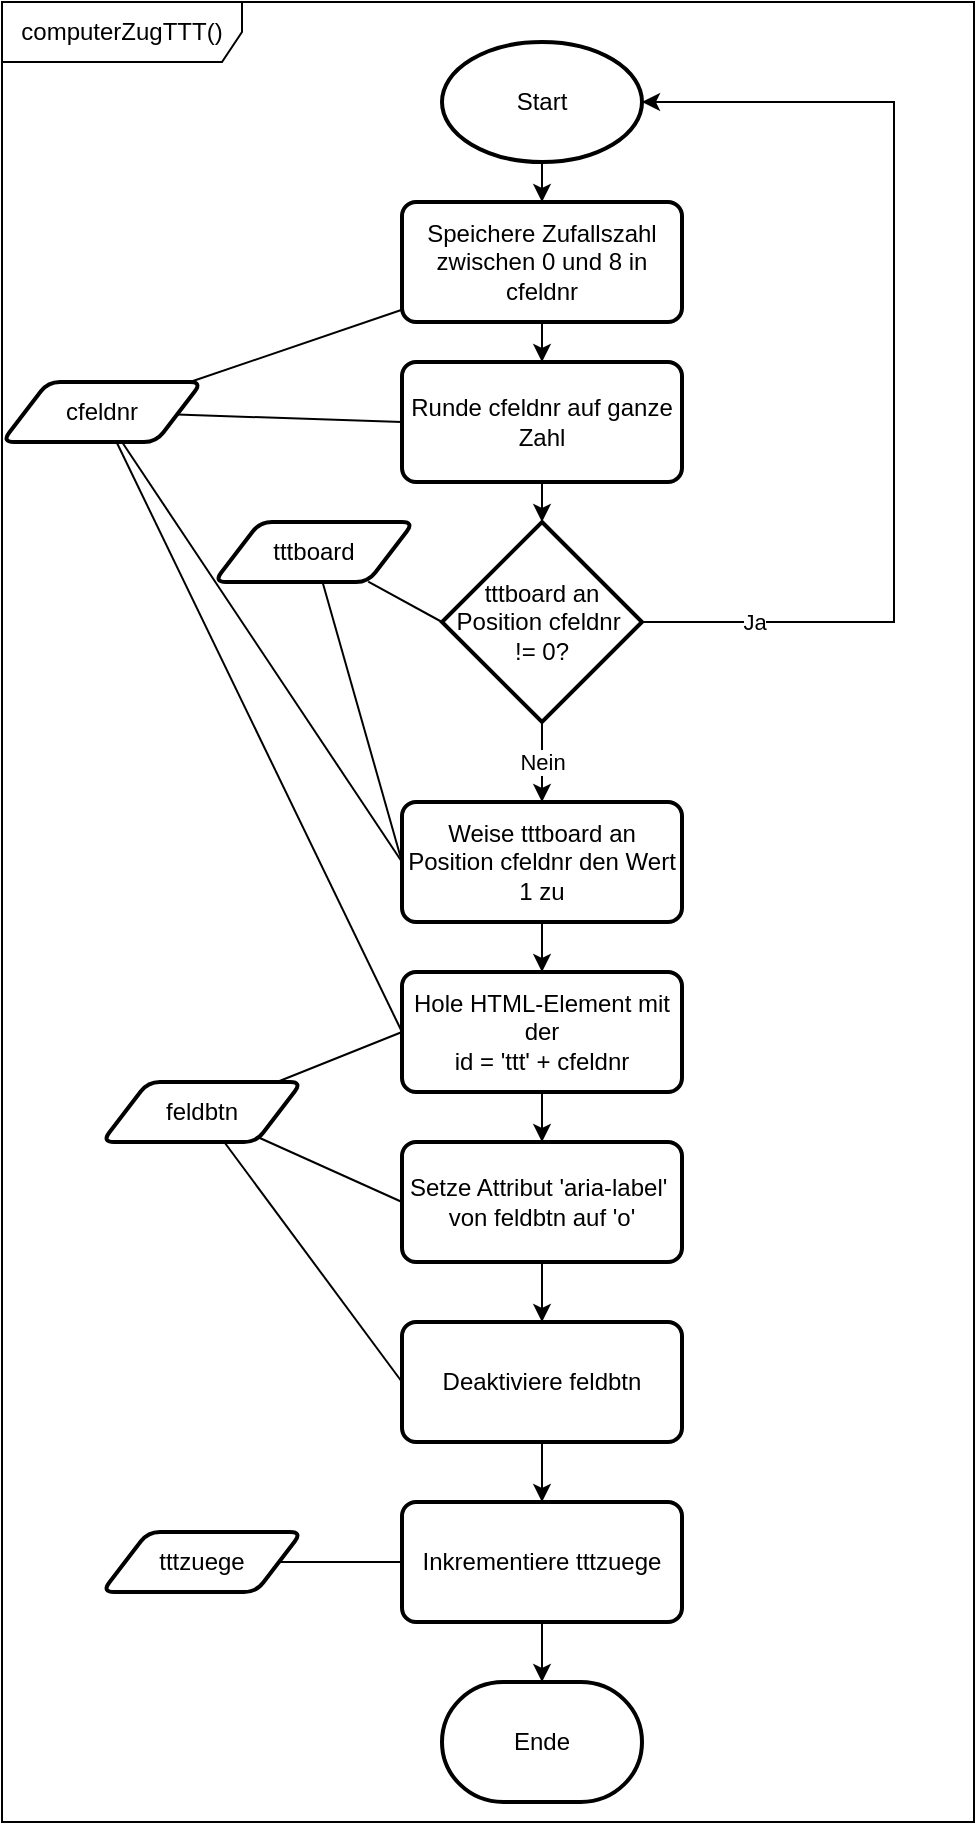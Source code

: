 <mxfile version="14.6.11" type="embed"><diagram id="mdpwNB2mXqPugcHy3txR" name="Seite-1"><mxGraphModel dx="1422" dy="721" grid="1" gridSize="10" guides="1" tooltips="1" connect="1" arrows="1" fold="1" page="1" pageScale="1" pageWidth="827" pageHeight="1169" math="0" shadow="0"><root><mxCell id="0"/><mxCell id="1" parent="0"/><mxCell id="2" value="computerZugTTT()" style="shape=umlFrame;whiteSpace=wrap;html=1;width=120;height=30;" vertex="1" parent="1"><mxGeometry x="144" y="30" width="486" height="910" as="geometry"/></mxCell><mxCell id="6" style="edgeStyle=orthogonalEdgeStyle;rounded=0;orthogonalLoop=1;jettySize=auto;html=1;" edge="1" parent="1" source="3" target="4"><mxGeometry relative="1" as="geometry"/></mxCell><mxCell id="3" value="Start" style="strokeWidth=2;html=1;shape=mxgraph.flowchart.start_1;whiteSpace=wrap;" vertex="1" parent="1"><mxGeometry x="364" y="50" width="100" height="60" as="geometry"/></mxCell><mxCell id="8" style="edgeStyle=orthogonalEdgeStyle;rounded=0;orthogonalLoop=1;jettySize=auto;html=1;" edge="1" parent="1" source="4" target="7"><mxGeometry relative="1" as="geometry"/></mxCell><mxCell id="4" value="Speichere Zufallszahl zwischen 0 und 8 in cfeldnr" style="rounded=1;whiteSpace=wrap;html=1;absoluteArcSize=1;arcSize=14;strokeWidth=2;" vertex="1" parent="1"><mxGeometry x="344" y="130" width="140" height="60" as="geometry"/></mxCell><mxCell id="30" style="rounded=0;orthogonalLoop=1;jettySize=auto;html=1;endArrow=none;endFill=0;" edge="1" parent="1" source="5" target="4"><mxGeometry relative="1" as="geometry"/></mxCell><mxCell id="31" style="edgeStyle=none;rounded=0;orthogonalLoop=1;jettySize=auto;html=1;entryX=0;entryY=0.5;entryDx=0;entryDy=0;endArrow=none;endFill=0;" edge="1" parent="1" source="5" target="7"><mxGeometry relative="1" as="geometry"/></mxCell><mxCell id="32" style="edgeStyle=none;rounded=0;orthogonalLoop=1;jettySize=auto;html=1;entryX=0;entryY=0.5;entryDx=0;entryDy=0;endArrow=none;endFill=0;" edge="1" parent="1" source="5" target="15"><mxGeometry relative="1" as="geometry"/></mxCell><mxCell id="35" style="edgeStyle=none;rounded=0;orthogonalLoop=1;jettySize=auto;html=1;entryX=0;entryY=0.5;entryDx=0;entryDy=0;endArrow=none;endFill=0;" edge="1" parent="1" source="5" target="18"><mxGeometry relative="1" as="geometry"/></mxCell><mxCell id="5" value="cfeldnr" style="shape=parallelogram;html=1;strokeWidth=2;perimeter=parallelogramPerimeter;whiteSpace=wrap;rounded=1;arcSize=12;size=0.23;" vertex="1" parent="1"><mxGeometry x="144" y="220" width="100" height="30" as="geometry"/></mxCell><mxCell id="10" style="edgeStyle=orthogonalEdgeStyle;rounded=0;orthogonalLoop=1;jettySize=auto;html=1;" edge="1" parent="1" source="7" target="9"><mxGeometry relative="1" as="geometry"/></mxCell><mxCell id="7" value="Runde cfeldnr auf ganze Zahl" style="rounded=1;whiteSpace=wrap;html=1;absoluteArcSize=1;arcSize=14;strokeWidth=2;" vertex="1" parent="1"><mxGeometry x="344" y="210" width="140" height="60" as="geometry"/></mxCell><mxCell id="12" style="edgeStyle=orthogonalEdgeStyle;rounded=0;orthogonalLoop=1;jettySize=auto;html=1;" edge="1" parent="1" source="9" target="3"><mxGeometry relative="1" as="geometry"><mxPoint x="584.059" y="400" as="targetPoint"/><Array as="points"><mxPoint x="590" y="340"/><mxPoint x="590" y="80"/></Array></mxGeometry></mxCell><mxCell id="13" value="Ja" style="edgeLabel;html=1;align=center;verticalAlign=middle;resizable=0;points=[];" vertex="1" connectable="0" parent="12"><mxGeometry x="0.6" y="-1" relative="1" as="geometry"><mxPoint x="-47" y="261" as="offset"/></mxGeometry></mxCell><mxCell id="16" value="Nein" style="edgeStyle=orthogonalEdgeStyle;rounded=0;orthogonalLoop=1;jettySize=auto;html=1;" edge="1" parent="1" source="9" target="15"><mxGeometry relative="1" as="geometry"/></mxCell><mxCell id="9" value="tttboard an Position cfeldnr&amp;nbsp; != 0?" style="strokeWidth=2;html=1;shape=mxgraph.flowchart.decision;whiteSpace=wrap;" vertex="1" parent="1"><mxGeometry x="364" y="290" width="100" height="100" as="geometry"/></mxCell><mxCell id="14" style="edgeStyle=orthogonalEdgeStyle;rounded=0;orthogonalLoop=1;jettySize=auto;html=1;exitX=0.5;exitY=1;exitDx=0;exitDy=0;" edge="1" parent="1"><mxGeometry relative="1" as="geometry"><mxPoint x="584" y="460" as="sourcePoint"/><mxPoint x="584" y="460" as="targetPoint"/></mxGeometry></mxCell><mxCell id="19" style="edgeStyle=orthogonalEdgeStyle;rounded=0;orthogonalLoop=1;jettySize=auto;html=1;" edge="1" parent="1" source="15" target="18"><mxGeometry relative="1" as="geometry"/></mxCell><mxCell id="15" value="Weise tttboard an Position cfeldnr den Wert 1 zu" style="rounded=1;whiteSpace=wrap;html=1;absoluteArcSize=1;arcSize=14;strokeWidth=2;" vertex="1" parent="1"><mxGeometry x="344" y="430" width="140" height="60" as="geometry"/></mxCell><mxCell id="33" style="edgeStyle=none;rounded=0;orthogonalLoop=1;jettySize=auto;html=1;entryX=0;entryY=0.5;entryDx=0;entryDy=0;endArrow=none;endFill=0;" edge="1" parent="1" source="17" target="15"><mxGeometry relative="1" as="geometry"/></mxCell><mxCell id="34" style="edgeStyle=none;rounded=0;orthogonalLoop=1;jettySize=auto;html=1;entryX=0;entryY=0.5;entryDx=0;entryDy=0;entryPerimeter=0;endArrow=none;endFill=0;" edge="1" parent="1" source="17" target="9"><mxGeometry relative="1" as="geometry"/></mxCell><mxCell id="17" value="tttboard" style="shape=parallelogram;html=1;strokeWidth=2;perimeter=parallelogramPerimeter;whiteSpace=wrap;rounded=1;arcSize=12;size=0.23;" vertex="1" parent="1"><mxGeometry x="250" y="290" width="100" height="30" as="geometry"/></mxCell><mxCell id="21" style="edgeStyle=orthogonalEdgeStyle;rounded=0;orthogonalLoop=1;jettySize=auto;html=1;" edge="1" parent="1" source="18" target="20"><mxGeometry relative="1" as="geometry"/></mxCell><mxCell id="18" value="Hole HTML-Element mit der &lt;br&gt;id = 'ttt' + cfeldnr" style="rounded=1;whiteSpace=wrap;html=1;absoluteArcSize=1;arcSize=14;strokeWidth=2;" vertex="1" parent="1"><mxGeometry x="344" y="515" width="140" height="60" as="geometry"/></mxCell><mxCell id="24" style="edgeStyle=orthogonalEdgeStyle;rounded=0;orthogonalLoop=1;jettySize=auto;html=1;" edge="1" parent="1" source="20" target="22"><mxGeometry relative="1" as="geometry"/></mxCell><mxCell id="20" value="Setze Attribut 'aria-label'&amp;nbsp;&lt;br&gt;von feldbtn auf 'o'" style="rounded=1;whiteSpace=wrap;html=1;absoluteArcSize=1;arcSize=14;strokeWidth=2;" vertex="1" parent="1"><mxGeometry x="344" y="600" width="140" height="60" as="geometry"/></mxCell><mxCell id="25" style="edgeStyle=orthogonalEdgeStyle;rounded=0;orthogonalLoop=1;jettySize=auto;html=1;" edge="1" parent="1" source="22" target="23"><mxGeometry relative="1" as="geometry"/></mxCell><mxCell id="22" value="Deaktiviere feldbtn" style="rounded=1;whiteSpace=wrap;html=1;absoluteArcSize=1;arcSize=14;strokeWidth=2;" vertex="1" parent="1"><mxGeometry x="344" y="690" width="140" height="60" as="geometry"/></mxCell><mxCell id="29" style="edgeStyle=orthogonalEdgeStyle;rounded=0;orthogonalLoop=1;jettySize=auto;html=1;" edge="1" parent="1" source="23" target="28"><mxGeometry relative="1" as="geometry"/></mxCell><mxCell id="23" value="Inkrementiere tttzuege" style="rounded=1;whiteSpace=wrap;html=1;absoluteArcSize=1;arcSize=14;strokeWidth=2;" vertex="1" parent="1"><mxGeometry x="344" y="780" width="140" height="60" as="geometry"/></mxCell><mxCell id="36" style="edgeStyle=none;rounded=0;orthogonalLoop=1;jettySize=auto;html=1;entryX=0;entryY=0.5;entryDx=0;entryDy=0;endArrow=none;endFill=0;" edge="1" parent="1" source="26" target="18"><mxGeometry relative="1" as="geometry"/></mxCell><mxCell id="37" style="edgeStyle=none;rounded=0;orthogonalLoop=1;jettySize=auto;html=1;entryX=0;entryY=0.5;entryDx=0;entryDy=0;endArrow=none;endFill=0;" edge="1" parent="1" source="26" target="20"><mxGeometry relative="1" as="geometry"/></mxCell><mxCell id="38" style="edgeStyle=none;rounded=0;orthogonalLoop=1;jettySize=auto;html=1;entryX=0;entryY=0.5;entryDx=0;entryDy=0;endArrow=none;endFill=0;" edge="1" parent="1" source="26" target="22"><mxGeometry relative="1" as="geometry"/></mxCell><mxCell id="26" value="feldbtn" style="shape=parallelogram;html=1;strokeWidth=2;perimeter=parallelogramPerimeter;whiteSpace=wrap;rounded=1;arcSize=12;size=0.23;" vertex="1" parent="1"><mxGeometry x="194" y="570" width="100" height="30" as="geometry"/></mxCell><mxCell id="39" style="edgeStyle=none;rounded=0;orthogonalLoop=1;jettySize=auto;html=1;entryX=0;entryY=0.5;entryDx=0;entryDy=0;endArrow=none;endFill=0;" edge="1" parent="1" source="27" target="23"><mxGeometry relative="1" as="geometry"/></mxCell><mxCell id="27" value="tttzuege" style="shape=parallelogram;html=1;strokeWidth=2;perimeter=parallelogramPerimeter;whiteSpace=wrap;rounded=1;arcSize=12;size=0.23;" vertex="1" parent="1"><mxGeometry x="194" y="795" width="100" height="30" as="geometry"/></mxCell><mxCell id="28" value="Ende" style="strokeWidth=2;html=1;shape=mxgraph.flowchart.terminator;whiteSpace=wrap;" vertex="1" parent="1"><mxGeometry x="364" y="870" width="100" height="60" as="geometry"/></mxCell></root></mxGraphModel></diagram></mxfile>